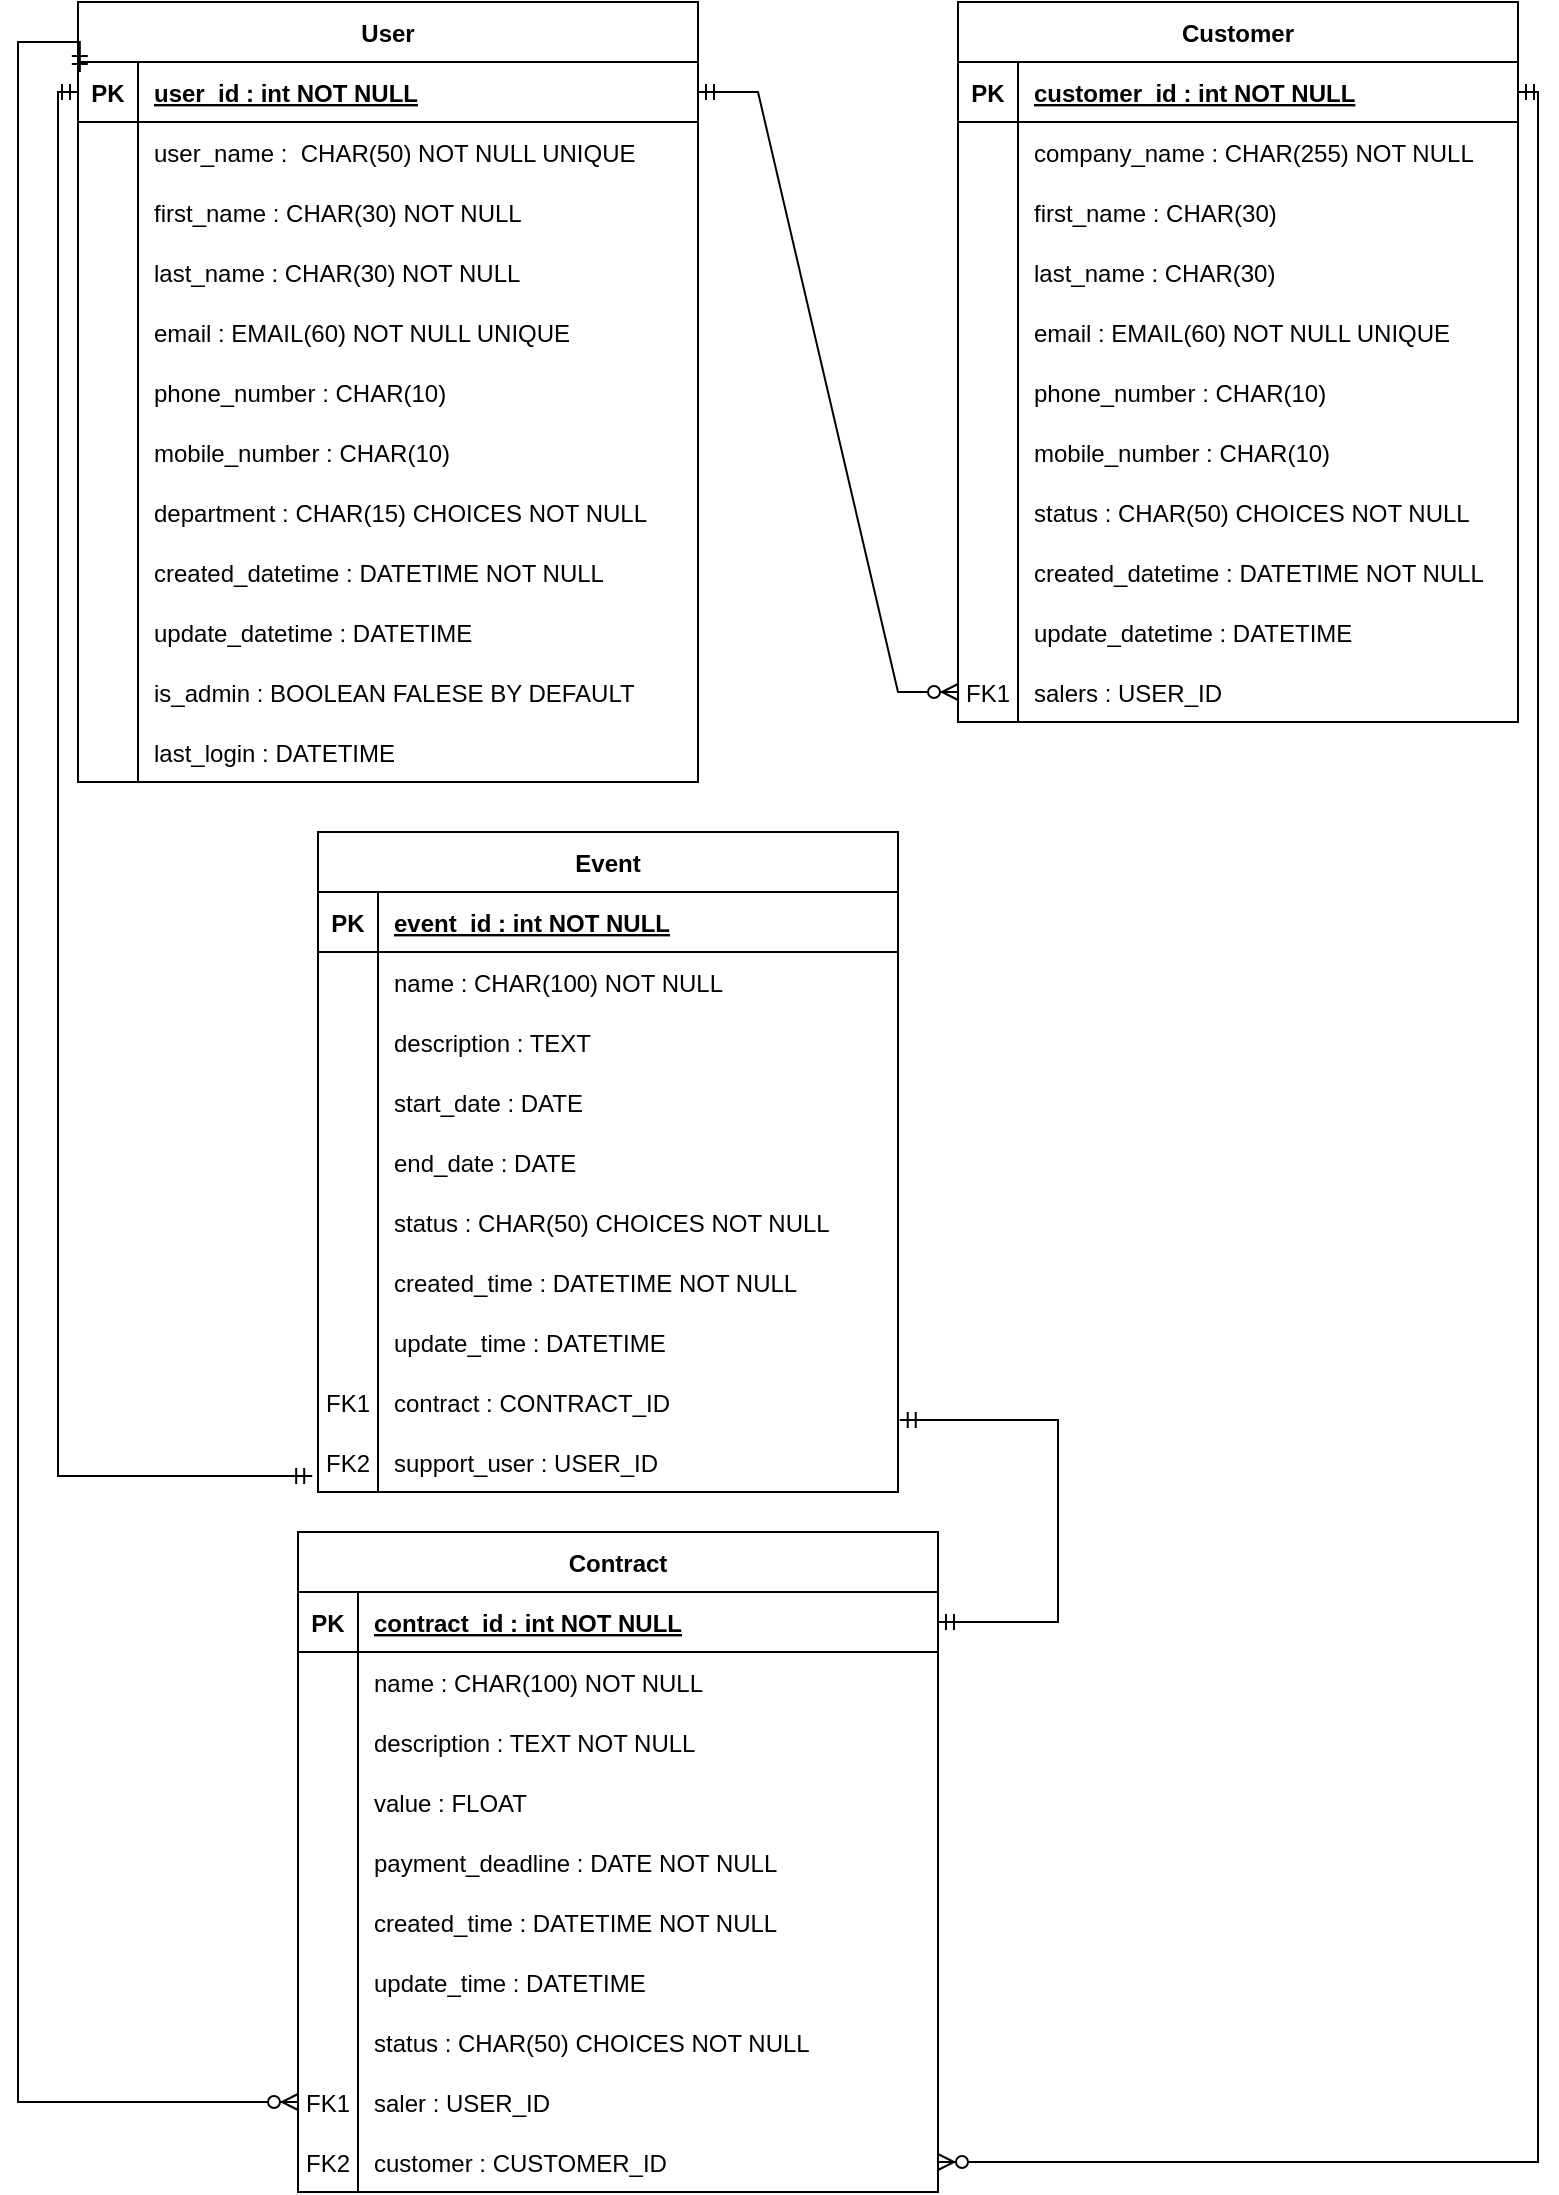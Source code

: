 <mxfile version="17.1.3" type="github">
  <diagram name="Page-1" id="efa7a0a1-bf9b-a30e-e6df-94a7791c09e9">
    <mxGraphModel dx="1426" dy="1961" grid="1" gridSize="10" guides="1" tooltips="1" connect="1" arrows="1" fold="1" page="1" pageScale="1" pageWidth="826" pageHeight="1169" background="none" math="0" shadow="0">
      <root>
        <mxCell id="0" />
        <mxCell id="1" parent="0" />
        <mxCell id="FvF-tz55mz9jNZXaBXgJ-104" value="User" style="shape=table;startSize=30;container=1;collapsible=1;childLayout=tableLayout;fixedRows=1;rowLines=0;fontStyle=1;align=center;resizeLast=1;" vertex="1" parent="1">
          <mxGeometry x="40" y="-1145" width="310" height="390" as="geometry" />
        </mxCell>
        <mxCell id="FvF-tz55mz9jNZXaBXgJ-105" value="" style="shape=tableRow;horizontal=0;startSize=0;swimlaneHead=0;swimlaneBody=0;fillColor=none;collapsible=0;dropTarget=0;points=[[0,0.5],[1,0.5]];portConstraint=eastwest;top=0;left=0;right=0;bottom=1;" vertex="1" parent="FvF-tz55mz9jNZXaBXgJ-104">
          <mxGeometry y="30" width="310" height="30" as="geometry" />
        </mxCell>
        <mxCell id="FvF-tz55mz9jNZXaBXgJ-106" value="PK" style="shape=partialRectangle;connectable=0;fillColor=none;top=0;left=0;bottom=0;right=0;fontStyle=1;overflow=hidden;" vertex="1" parent="FvF-tz55mz9jNZXaBXgJ-105">
          <mxGeometry width="30" height="30" as="geometry">
            <mxRectangle width="30" height="30" as="alternateBounds" />
          </mxGeometry>
        </mxCell>
        <mxCell id="FvF-tz55mz9jNZXaBXgJ-107" value="user_id : int NOT NULL" style="shape=partialRectangle;connectable=0;fillColor=none;top=0;left=0;bottom=0;right=0;align=left;spacingLeft=6;fontStyle=5;overflow=hidden;" vertex="1" parent="FvF-tz55mz9jNZXaBXgJ-105">
          <mxGeometry x="30" width="280" height="30" as="geometry">
            <mxRectangle width="280" height="30" as="alternateBounds" />
          </mxGeometry>
        </mxCell>
        <mxCell id="FvF-tz55mz9jNZXaBXgJ-130" value="" style="shape=tableRow;horizontal=0;startSize=0;swimlaneHead=0;swimlaneBody=0;fillColor=none;collapsible=0;dropTarget=0;points=[[0,0.5],[1,0.5]];portConstraint=eastwest;top=0;left=0;right=0;bottom=0;" vertex="1" parent="FvF-tz55mz9jNZXaBXgJ-104">
          <mxGeometry y="60" width="310" height="30" as="geometry" />
        </mxCell>
        <mxCell id="FvF-tz55mz9jNZXaBXgJ-131" value="" style="shape=partialRectangle;connectable=0;fillColor=none;top=0;left=0;bottom=0;right=0;editable=1;overflow=hidden;" vertex="1" parent="FvF-tz55mz9jNZXaBXgJ-130">
          <mxGeometry width="30" height="30" as="geometry">
            <mxRectangle width="30" height="30" as="alternateBounds" />
          </mxGeometry>
        </mxCell>
        <mxCell id="FvF-tz55mz9jNZXaBXgJ-132" value="user_name :  CHAR(50) NOT NULL UNIQUE" style="shape=partialRectangle;connectable=0;fillColor=none;top=0;left=0;bottom=0;right=0;align=left;spacingLeft=6;overflow=hidden;" vertex="1" parent="FvF-tz55mz9jNZXaBXgJ-130">
          <mxGeometry x="30" width="280" height="30" as="geometry">
            <mxRectangle width="280" height="30" as="alternateBounds" />
          </mxGeometry>
        </mxCell>
        <mxCell id="FvF-tz55mz9jNZXaBXgJ-108" value="" style="shape=tableRow;horizontal=0;startSize=0;swimlaneHead=0;swimlaneBody=0;fillColor=none;collapsible=0;dropTarget=0;points=[[0,0.5],[1,0.5]];portConstraint=eastwest;top=0;left=0;right=0;bottom=0;" vertex="1" parent="FvF-tz55mz9jNZXaBXgJ-104">
          <mxGeometry y="90" width="310" height="30" as="geometry" />
        </mxCell>
        <mxCell id="FvF-tz55mz9jNZXaBXgJ-109" value="" style="shape=partialRectangle;connectable=0;fillColor=none;top=0;left=0;bottom=0;right=0;editable=1;overflow=hidden;" vertex="1" parent="FvF-tz55mz9jNZXaBXgJ-108">
          <mxGeometry width="30" height="30" as="geometry">
            <mxRectangle width="30" height="30" as="alternateBounds" />
          </mxGeometry>
        </mxCell>
        <mxCell id="FvF-tz55mz9jNZXaBXgJ-110" value="first_name : CHAR(30) NOT NULL" style="shape=partialRectangle;connectable=0;fillColor=none;top=0;left=0;bottom=0;right=0;align=left;spacingLeft=6;overflow=hidden;" vertex="1" parent="FvF-tz55mz9jNZXaBXgJ-108">
          <mxGeometry x="30" width="280" height="30" as="geometry">
            <mxRectangle width="280" height="30" as="alternateBounds" />
          </mxGeometry>
        </mxCell>
        <mxCell id="FvF-tz55mz9jNZXaBXgJ-111" value="" style="shape=tableRow;horizontal=0;startSize=0;swimlaneHead=0;swimlaneBody=0;fillColor=none;collapsible=0;dropTarget=0;points=[[0,0.5],[1,0.5]];portConstraint=eastwest;top=0;left=0;right=0;bottom=0;" vertex="1" parent="FvF-tz55mz9jNZXaBXgJ-104">
          <mxGeometry y="120" width="310" height="30" as="geometry" />
        </mxCell>
        <mxCell id="FvF-tz55mz9jNZXaBXgJ-112" value="" style="shape=partialRectangle;connectable=0;fillColor=none;top=0;left=0;bottom=0;right=0;editable=1;overflow=hidden;" vertex="1" parent="FvF-tz55mz9jNZXaBXgJ-111">
          <mxGeometry width="30" height="30" as="geometry">
            <mxRectangle width="30" height="30" as="alternateBounds" />
          </mxGeometry>
        </mxCell>
        <mxCell id="FvF-tz55mz9jNZXaBXgJ-113" value="last_name : CHAR(30) NOT NULL" style="shape=partialRectangle;connectable=0;fillColor=none;top=0;left=0;bottom=0;right=0;align=left;spacingLeft=6;overflow=hidden;" vertex="1" parent="FvF-tz55mz9jNZXaBXgJ-111">
          <mxGeometry x="30" width="280" height="30" as="geometry">
            <mxRectangle width="280" height="30" as="alternateBounds" />
          </mxGeometry>
        </mxCell>
        <mxCell id="FvF-tz55mz9jNZXaBXgJ-114" value="" style="shape=tableRow;horizontal=0;startSize=0;swimlaneHead=0;swimlaneBody=0;fillColor=none;collapsible=0;dropTarget=0;points=[[0,0.5],[1,0.5]];portConstraint=eastwest;top=0;left=0;right=0;bottom=0;" vertex="1" parent="FvF-tz55mz9jNZXaBXgJ-104">
          <mxGeometry y="150" width="310" height="30" as="geometry" />
        </mxCell>
        <mxCell id="FvF-tz55mz9jNZXaBXgJ-115" value="" style="shape=partialRectangle;connectable=0;fillColor=none;top=0;left=0;bottom=0;right=0;editable=1;overflow=hidden;" vertex="1" parent="FvF-tz55mz9jNZXaBXgJ-114">
          <mxGeometry width="30" height="30" as="geometry">
            <mxRectangle width="30" height="30" as="alternateBounds" />
          </mxGeometry>
        </mxCell>
        <mxCell id="FvF-tz55mz9jNZXaBXgJ-116" value="email : EMAIL(60) NOT NULL UNIQUE" style="shape=partialRectangle;connectable=0;fillColor=none;top=0;left=0;bottom=0;right=0;align=left;spacingLeft=6;overflow=hidden;" vertex="1" parent="FvF-tz55mz9jNZXaBXgJ-114">
          <mxGeometry x="30" width="280" height="30" as="geometry">
            <mxRectangle width="280" height="30" as="alternateBounds" />
          </mxGeometry>
        </mxCell>
        <mxCell id="FvF-tz55mz9jNZXaBXgJ-121" value="" style="shape=tableRow;horizontal=0;startSize=0;swimlaneHead=0;swimlaneBody=0;fillColor=none;collapsible=0;dropTarget=0;points=[[0,0.5],[1,0.5]];portConstraint=eastwest;top=0;left=0;right=0;bottom=0;" vertex="1" parent="FvF-tz55mz9jNZXaBXgJ-104">
          <mxGeometry y="180" width="310" height="30" as="geometry" />
        </mxCell>
        <mxCell id="FvF-tz55mz9jNZXaBXgJ-122" value="" style="shape=partialRectangle;connectable=0;fillColor=none;top=0;left=0;bottom=0;right=0;editable=1;overflow=hidden;" vertex="1" parent="FvF-tz55mz9jNZXaBXgJ-121">
          <mxGeometry width="30" height="30" as="geometry">
            <mxRectangle width="30" height="30" as="alternateBounds" />
          </mxGeometry>
        </mxCell>
        <mxCell id="FvF-tz55mz9jNZXaBXgJ-123" value="phone_number : CHAR(10)" style="shape=partialRectangle;connectable=0;fillColor=none;top=0;left=0;bottom=0;right=0;align=left;spacingLeft=6;overflow=hidden;" vertex="1" parent="FvF-tz55mz9jNZXaBXgJ-121">
          <mxGeometry x="30" width="280" height="30" as="geometry">
            <mxRectangle width="280" height="30" as="alternateBounds" />
          </mxGeometry>
        </mxCell>
        <mxCell id="FvF-tz55mz9jNZXaBXgJ-124" value="" style="shape=tableRow;horizontal=0;startSize=0;swimlaneHead=0;swimlaneBody=0;fillColor=none;collapsible=0;dropTarget=0;points=[[0,0.5],[1,0.5]];portConstraint=eastwest;top=0;left=0;right=0;bottom=0;" vertex="1" parent="FvF-tz55mz9jNZXaBXgJ-104">
          <mxGeometry y="210" width="310" height="30" as="geometry" />
        </mxCell>
        <mxCell id="FvF-tz55mz9jNZXaBXgJ-125" value="" style="shape=partialRectangle;connectable=0;fillColor=none;top=0;left=0;bottom=0;right=0;editable=1;overflow=hidden;" vertex="1" parent="FvF-tz55mz9jNZXaBXgJ-124">
          <mxGeometry width="30" height="30" as="geometry">
            <mxRectangle width="30" height="30" as="alternateBounds" />
          </mxGeometry>
        </mxCell>
        <mxCell id="FvF-tz55mz9jNZXaBXgJ-126" value="mobile_number : CHAR(10)" style="shape=partialRectangle;connectable=0;fillColor=none;top=0;left=0;bottom=0;right=0;align=left;spacingLeft=6;overflow=hidden;" vertex="1" parent="FvF-tz55mz9jNZXaBXgJ-124">
          <mxGeometry x="30" width="280" height="30" as="geometry">
            <mxRectangle width="280" height="30" as="alternateBounds" />
          </mxGeometry>
        </mxCell>
        <mxCell id="FvF-tz55mz9jNZXaBXgJ-127" value="" style="shape=tableRow;horizontal=0;startSize=0;swimlaneHead=0;swimlaneBody=0;fillColor=none;collapsible=0;dropTarget=0;points=[[0,0.5],[1,0.5]];portConstraint=eastwest;top=0;left=0;right=0;bottom=0;" vertex="1" parent="FvF-tz55mz9jNZXaBXgJ-104">
          <mxGeometry y="240" width="310" height="30" as="geometry" />
        </mxCell>
        <mxCell id="FvF-tz55mz9jNZXaBXgJ-128" value="" style="shape=partialRectangle;connectable=0;fillColor=none;top=0;left=0;bottom=0;right=0;editable=1;overflow=hidden;" vertex="1" parent="FvF-tz55mz9jNZXaBXgJ-127">
          <mxGeometry width="30" height="30" as="geometry">
            <mxRectangle width="30" height="30" as="alternateBounds" />
          </mxGeometry>
        </mxCell>
        <mxCell id="FvF-tz55mz9jNZXaBXgJ-129" value="department : CHAR(15) CHOICES NOT NULL" style="shape=partialRectangle;connectable=0;fillColor=none;top=0;left=0;bottom=0;right=0;align=left;spacingLeft=6;overflow=hidden;" vertex="1" parent="FvF-tz55mz9jNZXaBXgJ-127">
          <mxGeometry x="30" width="280" height="30" as="geometry">
            <mxRectangle width="280" height="30" as="alternateBounds" />
          </mxGeometry>
        </mxCell>
        <mxCell id="FvF-tz55mz9jNZXaBXgJ-133" value="" style="shape=tableRow;horizontal=0;startSize=0;swimlaneHead=0;swimlaneBody=0;fillColor=none;collapsible=0;dropTarget=0;points=[[0,0.5],[1,0.5]];portConstraint=eastwest;top=0;left=0;right=0;bottom=0;" vertex="1" parent="FvF-tz55mz9jNZXaBXgJ-104">
          <mxGeometry y="270" width="310" height="30" as="geometry" />
        </mxCell>
        <mxCell id="FvF-tz55mz9jNZXaBXgJ-134" value="" style="shape=partialRectangle;connectable=0;fillColor=none;top=0;left=0;bottom=0;right=0;editable=1;overflow=hidden;" vertex="1" parent="FvF-tz55mz9jNZXaBXgJ-133">
          <mxGeometry width="30" height="30" as="geometry">
            <mxRectangle width="30" height="30" as="alternateBounds" />
          </mxGeometry>
        </mxCell>
        <mxCell id="FvF-tz55mz9jNZXaBXgJ-135" value="created_datetime : DATETIME NOT NULL" style="shape=partialRectangle;connectable=0;fillColor=none;top=0;left=0;bottom=0;right=0;align=left;spacingLeft=6;overflow=hidden;" vertex="1" parent="FvF-tz55mz9jNZXaBXgJ-133">
          <mxGeometry x="30" width="280" height="30" as="geometry">
            <mxRectangle width="280" height="30" as="alternateBounds" />
          </mxGeometry>
        </mxCell>
        <mxCell id="FvF-tz55mz9jNZXaBXgJ-136" value="" style="shape=tableRow;horizontal=0;startSize=0;swimlaneHead=0;swimlaneBody=0;fillColor=none;collapsible=0;dropTarget=0;points=[[0,0.5],[1,0.5]];portConstraint=eastwest;top=0;left=0;right=0;bottom=0;" vertex="1" parent="FvF-tz55mz9jNZXaBXgJ-104">
          <mxGeometry y="300" width="310" height="30" as="geometry" />
        </mxCell>
        <mxCell id="FvF-tz55mz9jNZXaBXgJ-137" value="" style="shape=partialRectangle;connectable=0;fillColor=none;top=0;left=0;bottom=0;right=0;editable=1;overflow=hidden;" vertex="1" parent="FvF-tz55mz9jNZXaBXgJ-136">
          <mxGeometry width="30" height="30" as="geometry">
            <mxRectangle width="30" height="30" as="alternateBounds" />
          </mxGeometry>
        </mxCell>
        <mxCell id="FvF-tz55mz9jNZXaBXgJ-138" value="update_datetime : DATETIME" style="shape=partialRectangle;connectable=0;fillColor=none;top=0;left=0;bottom=0;right=0;align=left;spacingLeft=6;overflow=hidden;" vertex="1" parent="FvF-tz55mz9jNZXaBXgJ-136">
          <mxGeometry x="30" width="280" height="30" as="geometry">
            <mxRectangle width="280" height="30" as="alternateBounds" />
          </mxGeometry>
        </mxCell>
        <mxCell id="FvF-tz55mz9jNZXaBXgJ-246" value="" style="shape=tableRow;horizontal=0;startSize=0;swimlaneHead=0;swimlaneBody=0;fillColor=none;collapsible=0;dropTarget=0;points=[[0,0.5],[1,0.5]];portConstraint=eastwest;top=0;left=0;right=0;bottom=0;" vertex="1" parent="FvF-tz55mz9jNZXaBXgJ-104">
          <mxGeometry y="330" width="310" height="30" as="geometry" />
        </mxCell>
        <mxCell id="FvF-tz55mz9jNZXaBXgJ-247" value="" style="shape=partialRectangle;connectable=0;fillColor=none;top=0;left=0;bottom=0;right=0;editable=1;overflow=hidden;" vertex="1" parent="FvF-tz55mz9jNZXaBXgJ-246">
          <mxGeometry width="30" height="30" as="geometry">
            <mxRectangle width="30" height="30" as="alternateBounds" />
          </mxGeometry>
        </mxCell>
        <mxCell id="FvF-tz55mz9jNZXaBXgJ-248" value="is_admin : BOOLEAN FALESE BY DEFAULT" style="shape=partialRectangle;connectable=0;fillColor=none;top=0;left=0;bottom=0;right=0;align=left;spacingLeft=6;overflow=hidden;" vertex="1" parent="FvF-tz55mz9jNZXaBXgJ-246">
          <mxGeometry x="30" width="280" height="30" as="geometry">
            <mxRectangle width="280" height="30" as="alternateBounds" />
          </mxGeometry>
        </mxCell>
        <mxCell id="FvF-tz55mz9jNZXaBXgJ-139" value="" style="shape=tableRow;horizontal=0;startSize=0;swimlaneHead=0;swimlaneBody=0;fillColor=none;collapsible=0;dropTarget=0;points=[[0,0.5],[1,0.5]];portConstraint=eastwest;top=0;left=0;right=0;bottom=0;" vertex="1" parent="FvF-tz55mz9jNZXaBXgJ-104">
          <mxGeometry y="360" width="310" height="30" as="geometry" />
        </mxCell>
        <mxCell id="FvF-tz55mz9jNZXaBXgJ-140" value="" style="shape=partialRectangle;connectable=0;fillColor=none;top=0;left=0;bottom=0;right=0;editable=1;overflow=hidden;" vertex="1" parent="FvF-tz55mz9jNZXaBXgJ-139">
          <mxGeometry width="30" height="30" as="geometry">
            <mxRectangle width="30" height="30" as="alternateBounds" />
          </mxGeometry>
        </mxCell>
        <mxCell id="FvF-tz55mz9jNZXaBXgJ-141" value="last_login : DATETIME" style="shape=partialRectangle;connectable=0;fillColor=none;top=0;left=0;bottom=0;right=0;align=left;spacingLeft=6;overflow=hidden;" vertex="1" parent="FvF-tz55mz9jNZXaBXgJ-139">
          <mxGeometry x="30" width="280" height="30" as="geometry">
            <mxRectangle width="280" height="30" as="alternateBounds" />
          </mxGeometry>
        </mxCell>
        <mxCell id="FvF-tz55mz9jNZXaBXgJ-142" value="Customer" style="shape=table;startSize=30;container=1;collapsible=1;childLayout=tableLayout;fixedRows=1;rowLines=0;fontStyle=1;align=center;resizeLast=1;" vertex="1" parent="1">
          <mxGeometry x="480" y="-1145" width="280" height="360" as="geometry" />
        </mxCell>
        <mxCell id="FvF-tz55mz9jNZXaBXgJ-143" value="" style="shape=tableRow;horizontal=0;startSize=0;swimlaneHead=0;swimlaneBody=0;fillColor=none;collapsible=0;dropTarget=0;points=[[0,0.5],[1,0.5]];portConstraint=eastwest;top=0;left=0;right=0;bottom=1;" vertex="1" parent="FvF-tz55mz9jNZXaBXgJ-142">
          <mxGeometry y="30" width="280" height="30" as="geometry" />
        </mxCell>
        <mxCell id="FvF-tz55mz9jNZXaBXgJ-144" value="PK" style="shape=partialRectangle;connectable=0;fillColor=none;top=0;left=0;bottom=0;right=0;fontStyle=1;overflow=hidden;" vertex="1" parent="FvF-tz55mz9jNZXaBXgJ-143">
          <mxGeometry width="30" height="30" as="geometry">
            <mxRectangle width="30" height="30" as="alternateBounds" />
          </mxGeometry>
        </mxCell>
        <mxCell id="FvF-tz55mz9jNZXaBXgJ-145" value="customer_id : int NOT NULL" style="shape=partialRectangle;connectable=0;fillColor=none;top=0;left=0;bottom=0;right=0;align=left;spacingLeft=6;fontStyle=5;overflow=hidden;" vertex="1" parent="FvF-tz55mz9jNZXaBXgJ-143">
          <mxGeometry x="30" width="250" height="30" as="geometry">
            <mxRectangle width="250" height="30" as="alternateBounds" />
          </mxGeometry>
        </mxCell>
        <mxCell id="FvF-tz55mz9jNZXaBXgJ-146" value="" style="shape=tableRow;horizontal=0;startSize=0;swimlaneHead=0;swimlaneBody=0;fillColor=none;collapsible=0;dropTarget=0;points=[[0,0.5],[1,0.5]];portConstraint=eastwest;top=0;left=0;right=0;bottom=0;" vertex="1" parent="FvF-tz55mz9jNZXaBXgJ-142">
          <mxGeometry y="60" width="280" height="30" as="geometry" />
        </mxCell>
        <mxCell id="FvF-tz55mz9jNZXaBXgJ-147" value="" style="shape=partialRectangle;connectable=0;fillColor=none;top=0;left=0;bottom=0;right=0;editable=1;overflow=hidden;" vertex="1" parent="FvF-tz55mz9jNZXaBXgJ-146">
          <mxGeometry width="30" height="30" as="geometry">
            <mxRectangle width="30" height="30" as="alternateBounds" />
          </mxGeometry>
        </mxCell>
        <mxCell id="FvF-tz55mz9jNZXaBXgJ-148" value="company_name : CHAR(255) NOT NULL" style="shape=partialRectangle;connectable=0;fillColor=none;top=0;left=0;bottom=0;right=0;align=left;spacingLeft=6;overflow=hidden;" vertex="1" parent="FvF-tz55mz9jNZXaBXgJ-146">
          <mxGeometry x="30" width="250" height="30" as="geometry">
            <mxRectangle width="250" height="30" as="alternateBounds" />
          </mxGeometry>
        </mxCell>
        <mxCell id="FvF-tz55mz9jNZXaBXgJ-149" value="" style="shape=tableRow;horizontal=0;startSize=0;swimlaneHead=0;swimlaneBody=0;fillColor=none;collapsible=0;dropTarget=0;points=[[0,0.5],[1,0.5]];portConstraint=eastwest;top=0;left=0;right=0;bottom=0;" vertex="1" parent="FvF-tz55mz9jNZXaBXgJ-142">
          <mxGeometry y="90" width="280" height="30" as="geometry" />
        </mxCell>
        <mxCell id="FvF-tz55mz9jNZXaBXgJ-150" value="" style="shape=partialRectangle;connectable=0;fillColor=none;top=0;left=0;bottom=0;right=0;editable=1;overflow=hidden;" vertex="1" parent="FvF-tz55mz9jNZXaBXgJ-149">
          <mxGeometry width="30" height="30" as="geometry">
            <mxRectangle width="30" height="30" as="alternateBounds" />
          </mxGeometry>
        </mxCell>
        <mxCell id="FvF-tz55mz9jNZXaBXgJ-151" value="first_name : CHAR(30)" style="shape=partialRectangle;connectable=0;fillColor=none;top=0;left=0;bottom=0;right=0;align=left;spacingLeft=6;overflow=hidden;" vertex="1" parent="FvF-tz55mz9jNZXaBXgJ-149">
          <mxGeometry x="30" width="250" height="30" as="geometry">
            <mxRectangle width="250" height="30" as="alternateBounds" />
          </mxGeometry>
        </mxCell>
        <mxCell id="FvF-tz55mz9jNZXaBXgJ-152" value="" style="shape=tableRow;horizontal=0;startSize=0;swimlaneHead=0;swimlaneBody=0;fillColor=none;collapsible=0;dropTarget=0;points=[[0,0.5],[1,0.5]];portConstraint=eastwest;top=0;left=0;right=0;bottom=0;" vertex="1" parent="FvF-tz55mz9jNZXaBXgJ-142">
          <mxGeometry y="120" width="280" height="30" as="geometry" />
        </mxCell>
        <mxCell id="FvF-tz55mz9jNZXaBXgJ-153" value="" style="shape=partialRectangle;connectable=0;fillColor=none;top=0;left=0;bottom=0;right=0;editable=1;overflow=hidden;" vertex="1" parent="FvF-tz55mz9jNZXaBXgJ-152">
          <mxGeometry width="30" height="30" as="geometry">
            <mxRectangle width="30" height="30" as="alternateBounds" />
          </mxGeometry>
        </mxCell>
        <mxCell id="FvF-tz55mz9jNZXaBXgJ-154" value="last_name : CHAR(30)" style="shape=partialRectangle;connectable=0;fillColor=none;top=0;left=0;bottom=0;right=0;align=left;spacingLeft=6;overflow=hidden;" vertex="1" parent="FvF-tz55mz9jNZXaBXgJ-152">
          <mxGeometry x="30" width="250" height="30" as="geometry">
            <mxRectangle width="250" height="30" as="alternateBounds" />
          </mxGeometry>
        </mxCell>
        <mxCell id="FvF-tz55mz9jNZXaBXgJ-249" value="" style="shape=tableRow;horizontal=0;startSize=0;swimlaneHead=0;swimlaneBody=0;fillColor=none;collapsible=0;dropTarget=0;points=[[0,0.5],[1,0.5]];portConstraint=eastwest;top=0;left=0;right=0;bottom=0;" vertex="1" parent="FvF-tz55mz9jNZXaBXgJ-142">
          <mxGeometry y="150" width="280" height="30" as="geometry" />
        </mxCell>
        <mxCell id="FvF-tz55mz9jNZXaBXgJ-250" value="" style="shape=partialRectangle;connectable=0;fillColor=none;top=0;left=0;bottom=0;right=0;editable=1;overflow=hidden;" vertex="1" parent="FvF-tz55mz9jNZXaBXgJ-249">
          <mxGeometry width="30" height="30" as="geometry">
            <mxRectangle width="30" height="30" as="alternateBounds" />
          </mxGeometry>
        </mxCell>
        <mxCell id="FvF-tz55mz9jNZXaBXgJ-251" value="email : EMAIL(60) NOT NULL UNIQUE" style="shape=partialRectangle;connectable=0;fillColor=none;top=0;left=0;bottom=0;right=0;align=left;spacingLeft=6;overflow=hidden;" vertex="1" parent="FvF-tz55mz9jNZXaBXgJ-249">
          <mxGeometry x="30" width="250" height="30" as="geometry">
            <mxRectangle width="250" height="30" as="alternateBounds" />
          </mxGeometry>
        </mxCell>
        <mxCell id="FvF-tz55mz9jNZXaBXgJ-155" value="" style="shape=tableRow;horizontal=0;startSize=0;swimlaneHead=0;swimlaneBody=0;fillColor=none;collapsible=0;dropTarget=0;points=[[0,0.5],[1,0.5]];portConstraint=eastwest;top=0;left=0;right=0;bottom=0;" vertex="1" parent="FvF-tz55mz9jNZXaBXgJ-142">
          <mxGeometry y="180" width="280" height="30" as="geometry" />
        </mxCell>
        <mxCell id="FvF-tz55mz9jNZXaBXgJ-156" value="" style="shape=partialRectangle;connectable=0;fillColor=none;top=0;left=0;bottom=0;right=0;editable=1;overflow=hidden;" vertex="1" parent="FvF-tz55mz9jNZXaBXgJ-155">
          <mxGeometry width="30" height="30" as="geometry">
            <mxRectangle width="30" height="30" as="alternateBounds" />
          </mxGeometry>
        </mxCell>
        <mxCell id="FvF-tz55mz9jNZXaBXgJ-157" value="phone_number : CHAR(10)" style="shape=partialRectangle;connectable=0;fillColor=none;top=0;left=0;bottom=0;right=0;align=left;spacingLeft=6;overflow=hidden;" vertex="1" parent="FvF-tz55mz9jNZXaBXgJ-155">
          <mxGeometry x="30" width="250" height="30" as="geometry">
            <mxRectangle width="250" height="30" as="alternateBounds" />
          </mxGeometry>
        </mxCell>
        <mxCell id="FvF-tz55mz9jNZXaBXgJ-158" value="" style="shape=tableRow;horizontal=0;startSize=0;swimlaneHead=0;swimlaneBody=0;fillColor=none;collapsible=0;dropTarget=0;points=[[0,0.5],[1,0.5]];portConstraint=eastwest;top=0;left=0;right=0;bottom=0;" vertex="1" parent="FvF-tz55mz9jNZXaBXgJ-142">
          <mxGeometry y="210" width="280" height="30" as="geometry" />
        </mxCell>
        <mxCell id="FvF-tz55mz9jNZXaBXgJ-159" value="" style="shape=partialRectangle;connectable=0;fillColor=none;top=0;left=0;bottom=0;right=0;editable=1;overflow=hidden;" vertex="1" parent="FvF-tz55mz9jNZXaBXgJ-158">
          <mxGeometry width="30" height="30" as="geometry">
            <mxRectangle width="30" height="30" as="alternateBounds" />
          </mxGeometry>
        </mxCell>
        <mxCell id="FvF-tz55mz9jNZXaBXgJ-160" value="mobile_number : CHAR(10)" style="shape=partialRectangle;connectable=0;fillColor=none;top=0;left=0;bottom=0;right=0;align=left;spacingLeft=6;overflow=hidden;" vertex="1" parent="FvF-tz55mz9jNZXaBXgJ-158">
          <mxGeometry x="30" width="250" height="30" as="geometry">
            <mxRectangle width="250" height="30" as="alternateBounds" />
          </mxGeometry>
        </mxCell>
        <mxCell id="FvF-tz55mz9jNZXaBXgJ-161" value="" style="shape=tableRow;horizontal=0;startSize=0;swimlaneHead=0;swimlaneBody=0;fillColor=none;collapsible=0;dropTarget=0;points=[[0,0.5],[1,0.5]];portConstraint=eastwest;top=0;left=0;right=0;bottom=0;" vertex="1" parent="FvF-tz55mz9jNZXaBXgJ-142">
          <mxGeometry y="240" width="280" height="30" as="geometry" />
        </mxCell>
        <mxCell id="FvF-tz55mz9jNZXaBXgJ-162" value="" style="shape=partialRectangle;connectable=0;fillColor=none;top=0;left=0;bottom=0;right=0;editable=1;overflow=hidden;" vertex="1" parent="FvF-tz55mz9jNZXaBXgJ-161">
          <mxGeometry width="30" height="30" as="geometry">
            <mxRectangle width="30" height="30" as="alternateBounds" />
          </mxGeometry>
        </mxCell>
        <mxCell id="FvF-tz55mz9jNZXaBXgJ-163" value="status : CHAR(50) CHOICES NOT NULL" style="shape=partialRectangle;connectable=0;fillColor=none;top=0;left=0;bottom=0;right=0;align=left;spacingLeft=6;overflow=hidden;" vertex="1" parent="FvF-tz55mz9jNZXaBXgJ-161">
          <mxGeometry x="30" width="250" height="30" as="geometry">
            <mxRectangle width="250" height="30" as="alternateBounds" />
          </mxGeometry>
        </mxCell>
        <mxCell id="FvF-tz55mz9jNZXaBXgJ-164" value="" style="shape=tableRow;horizontal=0;startSize=0;swimlaneHead=0;swimlaneBody=0;fillColor=none;collapsible=0;dropTarget=0;points=[[0,0.5],[1,0.5]];portConstraint=eastwest;top=0;left=0;right=0;bottom=0;" vertex="1" parent="FvF-tz55mz9jNZXaBXgJ-142">
          <mxGeometry y="270" width="280" height="30" as="geometry" />
        </mxCell>
        <mxCell id="FvF-tz55mz9jNZXaBXgJ-165" value="" style="shape=partialRectangle;connectable=0;fillColor=none;top=0;left=0;bottom=0;right=0;editable=1;overflow=hidden;" vertex="1" parent="FvF-tz55mz9jNZXaBXgJ-164">
          <mxGeometry width="30" height="30" as="geometry">
            <mxRectangle width="30" height="30" as="alternateBounds" />
          </mxGeometry>
        </mxCell>
        <mxCell id="FvF-tz55mz9jNZXaBXgJ-166" value="created_datetime : DATETIME NOT NULL" style="shape=partialRectangle;connectable=0;fillColor=none;top=0;left=0;bottom=0;right=0;align=left;spacingLeft=6;overflow=hidden;" vertex="1" parent="FvF-tz55mz9jNZXaBXgJ-164">
          <mxGeometry x="30" width="250" height="30" as="geometry">
            <mxRectangle width="250" height="30" as="alternateBounds" />
          </mxGeometry>
        </mxCell>
        <mxCell id="FvF-tz55mz9jNZXaBXgJ-167" value="" style="shape=tableRow;horizontal=0;startSize=0;swimlaneHead=0;swimlaneBody=0;fillColor=none;collapsible=0;dropTarget=0;points=[[0,0.5],[1,0.5]];portConstraint=eastwest;top=0;left=0;right=0;bottom=0;" vertex="1" parent="FvF-tz55mz9jNZXaBXgJ-142">
          <mxGeometry y="300" width="280" height="30" as="geometry" />
        </mxCell>
        <mxCell id="FvF-tz55mz9jNZXaBXgJ-168" value="" style="shape=partialRectangle;connectable=0;fillColor=none;top=0;left=0;bottom=0;right=0;editable=1;overflow=hidden;" vertex="1" parent="FvF-tz55mz9jNZXaBXgJ-167">
          <mxGeometry width="30" height="30" as="geometry">
            <mxRectangle width="30" height="30" as="alternateBounds" />
          </mxGeometry>
        </mxCell>
        <mxCell id="FvF-tz55mz9jNZXaBXgJ-169" value="update_datetime : DATETIME" style="shape=partialRectangle;connectable=0;fillColor=none;top=0;left=0;bottom=0;right=0;align=left;spacingLeft=6;overflow=hidden;" vertex="1" parent="FvF-tz55mz9jNZXaBXgJ-167">
          <mxGeometry x="30" width="250" height="30" as="geometry">
            <mxRectangle width="250" height="30" as="alternateBounds" />
          </mxGeometry>
        </mxCell>
        <mxCell id="FvF-tz55mz9jNZXaBXgJ-170" value="" style="shape=tableRow;horizontal=0;startSize=0;swimlaneHead=0;swimlaneBody=0;fillColor=none;collapsible=0;dropTarget=0;points=[[0,0.5],[1,0.5]];portConstraint=eastwest;top=0;left=0;right=0;bottom=0;" vertex="1" parent="FvF-tz55mz9jNZXaBXgJ-142">
          <mxGeometry y="330" width="280" height="30" as="geometry" />
        </mxCell>
        <mxCell id="FvF-tz55mz9jNZXaBXgJ-171" value="FK1" style="shape=partialRectangle;connectable=0;fillColor=none;top=0;left=0;bottom=0;right=0;editable=1;overflow=hidden;" vertex="1" parent="FvF-tz55mz9jNZXaBXgJ-170">
          <mxGeometry width="30" height="30" as="geometry">
            <mxRectangle width="30" height="30" as="alternateBounds" />
          </mxGeometry>
        </mxCell>
        <mxCell id="FvF-tz55mz9jNZXaBXgJ-172" value="salers : USER_ID" style="shape=partialRectangle;connectable=0;fillColor=none;top=0;left=0;bottom=0;right=0;align=left;spacingLeft=6;overflow=hidden;" vertex="1" parent="FvF-tz55mz9jNZXaBXgJ-170">
          <mxGeometry x="30" width="250" height="30" as="geometry">
            <mxRectangle width="250" height="30" as="alternateBounds" />
          </mxGeometry>
        </mxCell>
        <mxCell id="FvF-tz55mz9jNZXaBXgJ-174" value="" style="edgeStyle=entityRelationEdgeStyle;fontSize=12;html=1;endArrow=ERzeroToMany;startArrow=ERmandOne;rounded=0;exitX=1;exitY=0.5;exitDx=0;exitDy=0;entryX=0;entryY=0.5;entryDx=0;entryDy=0;" edge="1" parent="1" source="FvF-tz55mz9jNZXaBXgJ-105" target="FvF-tz55mz9jNZXaBXgJ-170">
          <mxGeometry width="100" height="100" relative="1" as="geometry">
            <mxPoint x="300" y="-150" as="sourcePoint" />
            <mxPoint x="400" y="-250" as="targetPoint" />
          </mxGeometry>
        </mxCell>
        <mxCell id="FvF-tz55mz9jNZXaBXgJ-176" value="Event" style="shape=table;startSize=30;container=1;collapsible=1;childLayout=tableLayout;fixedRows=1;rowLines=0;fontStyle=1;align=center;resizeLast=1;fontFamily=Helvetica;fontSize=12;fontColor=default;" vertex="1" parent="1">
          <mxGeometry x="160" y="-730" width="290" height="330" as="geometry" />
        </mxCell>
        <mxCell id="FvF-tz55mz9jNZXaBXgJ-177" value="" style="shape=tableRow;horizontal=0;startSize=0;swimlaneHead=0;swimlaneBody=0;fillColor=none;collapsible=0;dropTarget=0;points=[[0,0.5],[1,0.5]];portConstraint=eastwest;top=0;left=0;right=0;bottom=1;fontFamily=Helvetica;fontSize=12;fontColor=default;" vertex="1" parent="FvF-tz55mz9jNZXaBXgJ-176">
          <mxGeometry y="30" width="290" height="30" as="geometry" />
        </mxCell>
        <mxCell id="FvF-tz55mz9jNZXaBXgJ-178" value="PK" style="shape=partialRectangle;connectable=0;fillColor=none;top=0;left=0;bottom=0;right=0;fontStyle=1;overflow=hidden;fontFamily=Helvetica;fontSize=12;fontColor=default;" vertex="1" parent="FvF-tz55mz9jNZXaBXgJ-177">
          <mxGeometry width="30" height="30" as="geometry">
            <mxRectangle width="30" height="30" as="alternateBounds" />
          </mxGeometry>
        </mxCell>
        <mxCell id="FvF-tz55mz9jNZXaBXgJ-179" value="event_id : int NOT NULL" style="shape=partialRectangle;connectable=0;fillColor=none;top=0;left=0;bottom=0;right=0;align=left;spacingLeft=6;fontStyle=5;overflow=hidden;fontFamily=Helvetica;fontSize=12;fontColor=default;" vertex="1" parent="FvF-tz55mz9jNZXaBXgJ-177">
          <mxGeometry x="30" width="260" height="30" as="geometry">
            <mxRectangle width="260" height="30" as="alternateBounds" />
          </mxGeometry>
        </mxCell>
        <mxCell id="FvF-tz55mz9jNZXaBXgJ-180" value="" style="shape=tableRow;horizontal=0;startSize=0;swimlaneHead=0;swimlaneBody=0;fillColor=none;collapsible=0;dropTarget=0;points=[[0,0.5],[1,0.5]];portConstraint=eastwest;top=0;left=0;right=0;bottom=0;fontFamily=Helvetica;fontSize=12;fontColor=default;" vertex="1" parent="FvF-tz55mz9jNZXaBXgJ-176">
          <mxGeometry y="60" width="290" height="30" as="geometry" />
        </mxCell>
        <mxCell id="FvF-tz55mz9jNZXaBXgJ-181" value="" style="shape=partialRectangle;connectable=0;fillColor=none;top=0;left=0;bottom=0;right=0;editable=1;overflow=hidden;fontFamily=Helvetica;fontSize=12;fontColor=default;" vertex="1" parent="FvF-tz55mz9jNZXaBXgJ-180">
          <mxGeometry width="30" height="30" as="geometry">
            <mxRectangle width="30" height="30" as="alternateBounds" />
          </mxGeometry>
        </mxCell>
        <mxCell id="FvF-tz55mz9jNZXaBXgJ-182" value="name : CHAR(100) NOT NULL" style="shape=partialRectangle;connectable=0;fillColor=none;top=0;left=0;bottom=0;right=0;align=left;spacingLeft=6;overflow=hidden;fontFamily=Helvetica;fontSize=12;fontColor=default;" vertex="1" parent="FvF-tz55mz9jNZXaBXgJ-180">
          <mxGeometry x="30" width="260" height="30" as="geometry">
            <mxRectangle width="260" height="30" as="alternateBounds" />
          </mxGeometry>
        </mxCell>
        <mxCell id="FvF-tz55mz9jNZXaBXgJ-183" value="" style="shape=tableRow;horizontal=0;startSize=0;swimlaneHead=0;swimlaneBody=0;fillColor=none;collapsible=0;dropTarget=0;points=[[0,0.5],[1,0.5]];portConstraint=eastwest;top=0;left=0;right=0;bottom=0;fontFamily=Helvetica;fontSize=12;fontColor=default;" vertex="1" parent="FvF-tz55mz9jNZXaBXgJ-176">
          <mxGeometry y="90" width="290" height="30" as="geometry" />
        </mxCell>
        <mxCell id="FvF-tz55mz9jNZXaBXgJ-184" value="" style="shape=partialRectangle;connectable=0;fillColor=none;top=0;left=0;bottom=0;right=0;editable=1;overflow=hidden;fontFamily=Helvetica;fontSize=12;fontColor=default;" vertex="1" parent="FvF-tz55mz9jNZXaBXgJ-183">
          <mxGeometry width="30" height="30" as="geometry">
            <mxRectangle width="30" height="30" as="alternateBounds" />
          </mxGeometry>
        </mxCell>
        <mxCell id="FvF-tz55mz9jNZXaBXgJ-185" value="description : TEXT" style="shape=partialRectangle;connectable=0;fillColor=none;top=0;left=0;bottom=0;right=0;align=left;spacingLeft=6;overflow=hidden;fontFamily=Helvetica;fontSize=12;fontColor=default;" vertex="1" parent="FvF-tz55mz9jNZXaBXgJ-183">
          <mxGeometry x="30" width="260" height="30" as="geometry">
            <mxRectangle width="260" height="30" as="alternateBounds" />
          </mxGeometry>
        </mxCell>
        <mxCell id="FvF-tz55mz9jNZXaBXgJ-186" value="" style="shape=tableRow;horizontal=0;startSize=0;swimlaneHead=0;swimlaneBody=0;fillColor=none;collapsible=0;dropTarget=0;points=[[0,0.5],[1,0.5]];portConstraint=eastwest;top=0;left=0;right=0;bottom=0;fontFamily=Helvetica;fontSize=12;fontColor=default;" vertex="1" parent="FvF-tz55mz9jNZXaBXgJ-176">
          <mxGeometry y="120" width="290" height="30" as="geometry" />
        </mxCell>
        <mxCell id="FvF-tz55mz9jNZXaBXgJ-187" value="" style="shape=partialRectangle;connectable=0;fillColor=none;top=0;left=0;bottom=0;right=0;editable=1;overflow=hidden;fontFamily=Helvetica;fontSize=12;fontColor=default;" vertex="1" parent="FvF-tz55mz9jNZXaBXgJ-186">
          <mxGeometry width="30" height="30" as="geometry">
            <mxRectangle width="30" height="30" as="alternateBounds" />
          </mxGeometry>
        </mxCell>
        <mxCell id="FvF-tz55mz9jNZXaBXgJ-188" value="start_date : DATE" style="shape=partialRectangle;connectable=0;fillColor=none;top=0;left=0;bottom=0;right=0;align=left;spacingLeft=6;overflow=hidden;fontFamily=Helvetica;fontSize=12;fontColor=default;" vertex="1" parent="FvF-tz55mz9jNZXaBXgJ-186">
          <mxGeometry x="30" width="260" height="30" as="geometry">
            <mxRectangle width="260" height="30" as="alternateBounds" />
          </mxGeometry>
        </mxCell>
        <mxCell id="FvF-tz55mz9jNZXaBXgJ-189" value="" style="shape=tableRow;horizontal=0;startSize=0;swimlaneHead=0;swimlaneBody=0;fillColor=none;collapsible=0;dropTarget=0;points=[[0,0.5],[1,0.5]];portConstraint=eastwest;top=0;left=0;right=0;bottom=0;fontFamily=Helvetica;fontSize=12;fontColor=default;" vertex="1" parent="FvF-tz55mz9jNZXaBXgJ-176">
          <mxGeometry y="150" width="290" height="30" as="geometry" />
        </mxCell>
        <mxCell id="FvF-tz55mz9jNZXaBXgJ-190" value="" style="shape=partialRectangle;connectable=0;fillColor=none;top=0;left=0;bottom=0;right=0;editable=1;overflow=hidden;fontFamily=Helvetica;fontSize=12;fontColor=default;" vertex="1" parent="FvF-tz55mz9jNZXaBXgJ-189">
          <mxGeometry width="30" height="30" as="geometry">
            <mxRectangle width="30" height="30" as="alternateBounds" />
          </mxGeometry>
        </mxCell>
        <mxCell id="FvF-tz55mz9jNZXaBXgJ-191" value="end_date : DATE" style="shape=partialRectangle;connectable=0;fillColor=none;top=0;left=0;bottom=0;right=0;align=left;spacingLeft=6;overflow=hidden;fontFamily=Helvetica;fontSize=12;fontColor=default;" vertex="1" parent="FvF-tz55mz9jNZXaBXgJ-189">
          <mxGeometry x="30" width="260" height="30" as="geometry">
            <mxRectangle width="260" height="30" as="alternateBounds" />
          </mxGeometry>
        </mxCell>
        <mxCell id="FvF-tz55mz9jNZXaBXgJ-192" value="" style="shape=tableRow;horizontal=0;startSize=0;swimlaneHead=0;swimlaneBody=0;fillColor=none;collapsible=0;dropTarget=0;points=[[0,0.5],[1,0.5]];portConstraint=eastwest;top=0;left=0;right=0;bottom=0;fontFamily=Helvetica;fontSize=12;fontColor=default;" vertex="1" parent="FvF-tz55mz9jNZXaBXgJ-176">
          <mxGeometry y="180" width="290" height="30" as="geometry" />
        </mxCell>
        <mxCell id="FvF-tz55mz9jNZXaBXgJ-193" value="" style="shape=partialRectangle;connectable=0;fillColor=none;top=0;left=0;bottom=0;right=0;editable=1;overflow=hidden;fontFamily=Helvetica;fontSize=12;fontColor=default;" vertex="1" parent="FvF-tz55mz9jNZXaBXgJ-192">
          <mxGeometry width="30" height="30" as="geometry">
            <mxRectangle width="30" height="30" as="alternateBounds" />
          </mxGeometry>
        </mxCell>
        <mxCell id="FvF-tz55mz9jNZXaBXgJ-194" value="status : CHAR(50) CHOICES NOT NULL" style="shape=partialRectangle;connectable=0;fillColor=none;top=0;left=0;bottom=0;right=0;align=left;spacingLeft=6;overflow=hidden;fontFamily=Helvetica;fontSize=12;fontColor=default;" vertex="1" parent="FvF-tz55mz9jNZXaBXgJ-192">
          <mxGeometry x="30" width="260" height="30" as="geometry">
            <mxRectangle width="260" height="30" as="alternateBounds" />
          </mxGeometry>
        </mxCell>
        <mxCell id="FvF-tz55mz9jNZXaBXgJ-195" value="" style="shape=tableRow;horizontal=0;startSize=0;swimlaneHead=0;swimlaneBody=0;fillColor=none;collapsible=0;dropTarget=0;points=[[0,0.5],[1,0.5]];portConstraint=eastwest;top=0;left=0;right=0;bottom=0;fontFamily=Helvetica;fontSize=12;fontColor=default;" vertex="1" parent="FvF-tz55mz9jNZXaBXgJ-176">
          <mxGeometry y="210" width="290" height="30" as="geometry" />
        </mxCell>
        <mxCell id="FvF-tz55mz9jNZXaBXgJ-196" value="" style="shape=partialRectangle;connectable=0;fillColor=none;top=0;left=0;bottom=0;right=0;editable=1;overflow=hidden;fontFamily=Helvetica;fontSize=12;fontColor=default;" vertex="1" parent="FvF-tz55mz9jNZXaBXgJ-195">
          <mxGeometry width="30" height="30" as="geometry">
            <mxRectangle width="30" height="30" as="alternateBounds" />
          </mxGeometry>
        </mxCell>
        <mxCell id="FvF-tz55mz9jNZXaBXgJ-197" value="created_time : DATETIME NOT NULL" style="shape=partialRectangle;connectable=0;fillColor=none;top=0;left=0;bottom=0;right=0;align=left;spacingLeft=6;overflow=hidden;fontFamily=Helvetica;fontSize=12;fontColor=default;" vertex="1" parent="FvF-tz55mz9jNZXaBXgJ-195">
          <mxGeometry x="30" width="260" height="30" as="geometry">
            <mxRectangle width="260" height="30" as="alternateBounds" />
          </mxGeometry>
        </mxCell>
        <mxCell id="FvF-tz55mz9jNZXaBXgJ-198" value="" style="shape=tableRow;horizontal=0;startSize=0;swimlaneHead=0;swimlaneBody=0;fillColor=none;collapsible=0;dropTarget=0;points=[[0,0.5],[1,0.5]];portConstraint=eastwest;top=0;left=0;right=0;bottom=0;fontFamily=Helvetica;fontSize=12;fontColor=default;" vertex="1" parent="FvF-tz55mz9jNZXaBXgJ-176">
          <mxGeometry y="240" width="290" height="30" as="geometry" />
        </mxCell>
        <mxCell id="FvF-tz55mz9jNZXaBXgJ-199" value="" style="shape=partialRectangle;connectable=0;fillColor=none;top=0;left=0;bottom=0;right=0;editable=1;overflow=hidden;fontFamily=Helvetica;fontSize=12;fontColor=default;" vertex="1" parent="FvF-tz55mz9jNZXaBXgJ-198">
          <mxGeometry width="30" height="30" as="geometry">
            <mxRectangle width="30" height="30" as="alternateBounds" />
          </mxGeometry>
        </mxCell>
        <mxCell id="FvF-tz55mz9jNZXaBXgJ-200" value="update_time : DATETIME" style="shape=partialRectangle;connectable=0;fillColor=none;top=0;left=0;bottom=0;right=0;align=left;spacingLeft=6;overflow=hidden;fontFamily=Helvetica;fontSize=12;fontColor=default;" vertex="1" parent="FvF-tz55mz9jNZXaBXgJ-198">
          <mxGeometry x="30" width="260" height="30" as="geometry">
            <mxRectangle width="260" height="30" as="alternateBounds" />
          </mxGeometry>
        </mxCell>
        <mxCell id="FvF-tz55mz9jNZXaBXgJ-201" value="" style="shape=tableRow;horizontal=0;startSize=0;swimlaneHead=0;swimlaneBody=0;fillColor=none;collapsible=0;dropTarget=0;points=[[0,0.5],[1,0.5]];portConstraint=eastwest;top=0;left=0;right=0;bottom=0;fontFamily=Helvetica;fontSize=12;fontColor=default;" vertex="1" parent="FvF-tz55mz9jNZXaBXgJ-176">
          <mxGeometry y="270" width="290" height="30" as="geometry" />
        </mxCell>
        <mxCell id="FvF-tz55mz9jNZXaBXgJ-202" value="FK1" style="shape=partialRectangle;connectable=0;fillColor=none;top=0;left=0;bottom=0;right=0;editable=1;overflow=hidden;fontFamily=Helvetica;fontSize=12;fontColor=default;" vertex="1" parent="FvF-tz55mz9jNZXaBXgJ-201">
          <mxGeometry width="30" height="30" as="geometry">
            <mxRectangle width="30" height="30" as="alternateBounds" />
          </mxGeometry>
        </mxCell>
        <mxCell id="FvF-tz55mz9jNZXaBXgJ-203" value="contract : CONTRACT_ID" style="shape=partialRectangle;connectable=0;fillColor=none;top=0;left=0;bottom=0;right=0;align=left;spacingLeft=6;overflow=hidden;fontFamily=Helvetica;fontSize=12;fontColor=default;" vertex="1" parent="FvF-tz55mz9jNZXaBXgJ-201">
          <mxGeometry x="30" width="260" height="30" as="geometry">
            <mxRectangle width="260" height="30" as="alternateBounds" />
          </mxGeometry>
        </mxCell>
        <mxCell id="FvF-tz55mz9jNZXaBXgJ-204" value="" style="shape=tableRow;horizontal=0;startSize=0;swimlaneHead=0;swimlaneBody=0;fillColor=none;collapsible=0;dropTarget=0;points=[[0,0.5],[1,0.5]];portConstraint=eastwest;top=0;left=0;right=0;bottom=0;fontFamily=Helvetica;fontSize=12;fontColor=default;" vertex="1" parent="FvF-tz55mz9jNZXaBXgJ-176">
          <mxGeometry y="300" width="290" height="30" as="geometry" />
        </mxCell>
        <mxCell id="FvF-tz55mz9jNZXaBXgJ-205" value="FK2" style="shape=partialRectangle;connectable=0;fillColor=none;top=0;left=0;bottom=0;right=0;editable=1;overflow=hidden;fontFamily=Helvetica;fontSize=12;fontColor=default;" vertex="1" parent="FvF-tz55mz9jNZXaBXgJ-204">
          <mxGeometry width="30" height="30" as="geometry">
            <mxRectangle width="30" height="30" as="alternateBounds" />
          </mxGeometry>
        </mxCell>
        <mxCell id="FvF-tz55mz9jNZXaBXgJ-206" value="support_user : USER_ID" style="shape=partialRectangle;connectable=0;fillColor=none;top=0;left=0;bottom=0;right=0;align=left;spacingLeft=6;overflow=hidden;fontFamily=Helvetica;fontSize=12;fontColor=default;" vertex="1" parent="FvF-tz55mz9jNZXaBXgJ-204">
          <mxGeometry x="30" width="260" height="30" as="geometry">
            <mxRectangle width="260" height="30" as="alternateBounds" />
          </mxGeometry>
        </mxCell>
        <mxCell id="FvF-tz55mz9jNZXaBXgJ-207" value="Contract" style="shape=table;startSize=30;container=1;collapsible=1;childLayout=tableLayout;fixedRows=1;rowLines=0;fontStyle=1;align=center;resizeLast=1;fontFamily=Helvetica;fontSize=12;fontColor=default;" vertex="1" parent="1">
          <mxGeometry x="150" y="-380" width="320" height="330" as="geometry" />
        </mxCell>
        <mxCell id="FvF-tz55mz9jNZXaBXgJ-208" value="" style="shape=tableRow;horizontal=0;startSize=0;swimlaneHead=0;swimlaneBody=0;fillColor=none;collapsible=0;dropTarget=0;points=[[0,0.5],[1,0.5]];portConstraint=eastwest;top=0;left=0;right=0;bottom=1;fontFamily=Helvetica;fontSize=12;fontColor=default;" vertex="1" parent="FvF-tz55mz9jNZXaBXgJ-207">
          <mxGeometry y="30" width="320" height="30" as="geometry" />
        </mxCell>
        <mxCell id="FvF-tz55mz9jNZXaBXgJ-209" value="PK" style="shape=partialRectangle;connectable=0;fillColor=none;top=0;left=0;bottom=0;right=0;fontStyle=1;overflow=hidden;fontFamily=Helvetica;fontSize=12;fontColor=default;" vertex="1" parent="FvF-tz55mz9jNZXaBXgJ-208">
          <mxGeometry width="30" height="30" as="geometry">
            <mxRectangle width="30" height="30" as="alternateBounds" />
          </mxGeometry>
        </mxCell>
        <mxCell id="FvF-tz55mz9jNZXaBXgJ-210" value="contract_id : int NOT NULL" style="shape=partialRectangle;connectable=0;fillColor=none;top=0;left=0;bottom=0;right=0;align=left;spacingLeft=6;fontStyle=5;overflow=hidden;fontFamily=Helvetica;fontSize=12;fontColor=default;" vertex="1" parent="FvF-tz55mz9jNZXaBXgJ-208">
          <mxGeometry x="30" width="290" height="30" as="geometry">
            <mxRectangle width="290" height="30" as="alternateBounds" />
          </mxGeometry>
        </mxCell>
        <mxCell id="FvF-tz55mz9jNZXaBXgJ-211" value="" style="shape=tableRow;horizontal=0;startSize=0;swimlaneHead=0;swimlaneBody=0;fillColor=none;collapsible=0;dropTarget=0;points=[[0,0.5],[1,0.5]];portConstraint=eastwest;top=0;left=0;right=0;bottom=0;fontFamily=Helvetica;fontSize=12;fontColor=default;" vertex="1" parent="FvF-tz55mz9jNZXaBXgJ-207">
          <mxGeometry y="60" width="320" height="30" as="geometry" />
        </mxCell>
        <mxCell id="FvF-tz55mz9jNZXaBXgJ-212" value="" style="shape=partialRectangle;connectable=0;fillColor=none;top=0;left=0;bottom=0;right=0;editable=1;overflow=hidden;fontFamily=Helvetica;fontSize=12;fontColor=default;" vertex="1" parent="FvF-tz55mz9jNZXaBXgJ-211">
          <mxGeometry width="30" height="30" as="geometry">
            <mxRectangle width="30" height="30" as="alternateBounds" />
          </mxGeometry>
        </mxCell>
        <mxCell id="FvF-tz55mz9jNZXaBXgJ-213" value="name : CHAR(100) NOT NULL" style="shape=partialRectangle;connectable=0;fillColor=none;top=0;left=0;bottom=0;right=0;align=left;spacingLeft=6;overflow=hidden;fontFamily=Helvetica;fontSize=12;fontColor=default;" vertex="1" parent="FvF-tz55mz9jNZXaBXgJ-211">
          <mxGeometry x="30" width="290" height="30" as="geometry">
            <mxRectangle width="290" height="30" as="alternateBounds" />
          </mxGeometry>
        </mxCell>
        <mxCell id="FvF-tz55mz9jNZXaBXgJ-214" value="" style="shape=tableRow;horizontal=0;startSize=0;swimlaneHead=0;swimlaneBody=0;fillColor=none;collapsible=0;dropTarget=0;points=[[0,0.5],[1,0.5]];portConstraint=eastwest;top=0;left=0;right=0;bottom=0;fontFamily=Helvetica;fontSize=12;fontColor=default;" vertex="1" parent="FvF-tz55mz9jNZXaBXgJ-207">
          <mxGeometry y="90" width="320" height="30" as="geometry" />
        </mxCell>
        <mxCell id="FvF-tz55mz9jNZXaBXgJ-215" value="" style="shape=partialRectangle;connectable=0;fillColor=none;top=0;left=0;bottom=0;right=0;editable=1;overflow=hidden;fontFamily=Helvetica;fontSize=12;fontColor=default;" vertex="1" parent="FvF-tz55mz9jNZXaBXgJ-214">
          <mxGeometry width="30" height="30" as="geometry">
            <mxRectangle width="30" height="30" as="alternateBounds" />
          </mxGeometry>
        </mxCell>
        <mxCell id="FvF-tz55mz9jNZXaBXgJ-216" value="description : TEXT NOT NULL" style="shape=partialRectangle;connectable=0;fillColor=none;top=0;left=0;bottom=0;right=0;align=left;spacingLeft=6;overflow=hidden;fontFamily=Helvetica;fontSize=12;fontColor=default;" vertex="1" parent="FvF-tz55mz9jNZXaBXgJ-214">
          <mxGeometry x="30" width="290" height="30" as="geometry">
            <mxRectangle width="290" height="30" as="alternateBounds" />
          </mxGeometry>
        </mxCell>
        <mxCell id="FvF-tz55mz9jNZXaBXgJ-217" value="" style="shape=tableRow;horizontal=0;startSize=0;swimlaneHead=0;swimlaneBody=0;fillColor=none;collapsible=0;dropTarget=0;points=[[0,0.5],[1,0.5]];portConstraint=eastwest;top=0;left=0;right=0;bottom=0;fontFamily=Helvetica;fontSize=12;fontColor=default;" vertex="1" parent="FvF-tz55mz9jNZXaBXgJ-207">
          <mxGeometry y="120" width="320" height="30" as="geometry" />
        </mxCell>
        <mxCell id="FvF-tz55mz9jNZXaBXgJ-218" value="" style="shape=partialRectangle;connectable=0;fillColor=none;top=0;left=0;bottom=0;right=0;editable=1;overflow=hidden;fontFamily=Helvetica;fontSize=12;fontColor=default;" vertex="1" parent="FvF-tz55mz9jNZXaBXgJ-217">
          <mxGeometry width="30" height="30" as="geometry">
            <mxRectangle width="30" height="30" as="alternateBounds" />
          </mxGeometry>
        </mxCell>
        <mxCell id="FvF-tz55mz9jNZXaBXgJ-219" value="value : FLOAT" style="shape=partialRectangle;connectable=0;fillColor=none;top=0;left=0;bottom=0;right=0;align=left;spacingLeft=6;overflow=hidden;fontFamily=Helvetica;fontSize=12;fontColor=default;" vertex="1" parent="FvF-tz55mz9jNZXaBXgJ-217">
          <mxGeometry x="30" width="290" height="30" as="geometry">
            <mxRectangle width="290" height="30" as="alternateBounds" />
          </mxGeometry>
        </mxCell>
        <mxCell id="FvF-tz55mz9jNZXaBXgJ-220" value="" style="shape=tableRow;horizontal=0;startSize=0;swimlaneHead=0;swimlaneBody=0;fillColor=none;collapsible=0;dropTarget=0;points=[[0,0.5],[1,0.5]];portConstraint=eastwest;top=0;left=0;right=0;bottom=0;fontFamily=Helvetica;fontSize=12;fontColor=default;" vertex="1" parent="FvF-tz55mz9jNZXaBXgJ-207">
          <mxGeometry y="150" width="320" height="30" as="geometry" />
        </mxCell>
        <mxCell id="FvF-tz55mz9jNZXaBXgJ-221" value="" style="shape=partialRectangle;connectable=0;fillColor=none;top=0;left=0;bottom=0;right=0;editable=1;overflow=hidden;fontFamily=Helvetica;fontSize=12;fontColor=default;" vertex="1" parent="FvF-tz55mz9jNZXaBXgJ-220">
          <mxGeometry width="30" height="30" as="geometry">
            <mxRectangle width="30" height="30" as="alternateBounds" />
          </mxGeometry>
        </mxCell>
        <mxCell id="FvF-tz55mz9jNZXaBXgJ-222" value="payment_deadline : DATE NOT NULL" style="shape=partialRectangle;connectable=0;fillColor=none;top=0;left=0;bottom=0;right=0;align=left;spacingLeft=6;overflow=hidden;fontFamily=Helvetica;fontSize=12;fontColor=default;" vertex="1" parent="FvF-tz55mz9jNZXaBXgJ-220">
          <mxGeometry x="30" width="290" height="30" as="geometry">
            <mxRectangle width="290" height="30" as="alternateBounds" />
          </mxGeometry>
        </mxCell>
        <mxCell id="FvF-tz55mz9jNZXaBXgJ-223" value="" style="shape=tableRow;horizontal=0;startSize=0;swimlaneHead=0;swimlaneBody=0;fillColor=none;collapsible=0;dropTarget=0;points=[[0,0.5],[1,0.5]];portConstraint=eastwest;top=0;left=0;right=0;bottom=0;fontFamily=Helvetica;fontSize=12;fontColor=default;" vertex="1" parent="FvF-tz55mz9jNZXaBXgJ-207">
          <mxGeometry y="180" width="320" height="30" as="geometry" />
        </mxCell>
        <mxCell id="FvF-tz55mz9jNZXaBXgJ-224" value="" style="shape=partialRectangle;connectable=0;fillColor=none;top=0;left=0;bottom=0;right=0;editable=1;overflow=hidden;fontFamily=Helvetica;fontSize=12;fontColor=default;" vertex="1" parent="FvF-tz55mz9jNZXaBXgJ-223">
          <mxGeometry width="30" height="30" as="geometry">
            <mxRectangle width="30" height="30" as="alternateBounds" />
          </mxGeometry>
        </mxCell>
        <mxCell id="FvF-tz55mz9jNZXaBXgJ-225" value="created_time : DATETIME NOT NULL" style="shape=partialRectangle;connectable=0;fillColor=none;top=0;left=0;bottom=0;right=0;align=left;spacingLeft=6;overflow=hidden;fontFamily=Helvetica;fontSize=12;fontColor=default;" vertex="1" parent="FvF-tz55mz9jNZXaBXgJ-223">
          <mxGeometry x="30" width="290" height="30" as="geometry">
            <mxRectangle width="290" height="30" as="alternateBounds" />
          </mxGeometry>
        </mxCell>
        <mxCell id="FvF-tz55mz9jNZXaBXgJ-226" value="" style="shape=tableRow;horizontal=0;startSize=0;swimlaneHead=0;swimlaneBody=0;fillColor=none;collapsible=0;dropTarget=0;points=[[0,0.5],[1,0.5]];portConstraint=eastwest;top=0;left=0;right=0;bottom=0;fontFamily=Helvetica;fontSize=12;fontColor=default;" vertex="1" parent="FvF-tz55mz9jNZXaBXgJ-207">
          <mxGeometry y="210" width="320" height="30" as="geometry" />
        </mxCell>
        <mxCell id="FvF-tz55mz9jNZXaBXgJ-227" value="" style="shape=partialRectangle;connectable=0;fillColor=none;top=0;left=0;bottom=0;right=0;editable=1;overflow=hidden;fontFamily=Helvetica;fontSize=12;fontColor=default;" vertex="1" parent="FvF-tz55mz9jNZXaBXgJ-226">
          <mxGeometry width="30" height="30" as="geometry">
            <mxRectangle width="30" height="30" as="alternateBounds" />
          </mxGeometry>
        </mxCell>
        <mxCell id="FvF-tz55mz9jNZXaBXgJ-228" value="update_time : DATETIME" style="shape=partialRectangle;connectable=0;fillColor=none;top=0;left=0;bottom=0;right=0;align=left;spacingLeft=6;overflow=hidden;fontFamily=Helvetica;fontSize=12;fontColor=default;" vertex="1" parent="FvF-tz55mz9jNZXaBXgJ-226">
          <mxGeometry x="30" width="290" height="30" as="geometry">
            <mxRectangle width="290" height="30" as="alternateBounds" />
          </mxGeometry>
        </mxCell>
        <mxCell id="FvF-tz55mz9jNZXaBXgJ-229" value="" style="shape=tableRow;horizontal=0;startSize=0;swimlaneHead=0;swimlaneBody=0;fillColor=none;collapsible=0;dropTarget=0;points=[[0,0.5],[1,0.5]];portConstraint=eastwest;top=0;left=0;right=0;bottom=0;fontFamily=Helvetica;fontSize=12;fontColor=default;" vertex="1" parent="FvF-tz55mz9jNZXaBXgJ-207">
          <mxGeometry y="240" width="320" height="30" as="geometry" />
        </mxCell>
        <mxCell id="FvF-tz55mz9jNZXaBXgJ-230" value="" style="shape=partialRectangle;connectable=0;fillColor=none;top=0;left=0;bottom=0;right=0;editable=1;overflow=hidden;fontFamily=Helvetica;fontSize=12;fontColor=default;" vertex="1" parent="FvF-tz55mz9jNZXaBXgJ-229">
          <mxGeometry width="30" height="30" as="geometry">
            <mxRectangle width="30" height="30" as="alternateBounds" />
          </mxGeometry>
        </mxCell>
        <mxCell id="FvF-tz55mz9jNZXaBXgJ-231" value="status : CHAR(50) CHOICES NOT NULL" style="shape=partialRectangle;connectable=0;fillColor=none;top=0;left=0;bottom=0;right=0;align=left;spacingLeft=6;overflow=hidden;fontFamily=Helvetica;fontSize=12;fontColor=default;" vertex="1" parent="FvF-tz55mz9jNZXaBXgJ-229">
          <mxGeometry x="30" width="290" height="30" as="geometry">
            <mxRectangle width="290" height="30" as="alternateBounds" />
          </mxGeometry>
        </mxCell>
        <mxCell id="FvF-tz55mz9jNZXaBXgJ-235" value="" style="shape=tableRow;horizontal=0;startSize=0;swimlaneHead=0;swimlaneBody=0;fillColor=none;collapsible=0;dropTarget=0;points=[[0,0.5],[1,0.5]];portConstraint=eastwest;top=0;left=0;right=0;bottom=0;fontFamily=Helvetica;fontSize=12;fontColor=default;" vertex="1" parent="FvF-tz55mz9jNZXaBXgJ-207">
          <mxGeometry y="270" width="320" height="30" as="geometry" />
        </mxCell>
        <mxCell id="FvF-tz55mz9jNZXaBXgJ-236" value="FK1" style="shape=partialRectangle;connectable=0;fillColor=none;top=0;left=0;bottom=0;right=0;editable=1;overflow=hidden;fontFamily=Helvetica;fontSize=12;fontColor=default;" vertex="1" parent="FvF-tz55mz9jNZXaBXgJ-235">
          <mxGeometry width="30" height="30" as="geometry">
            <mxRectangle width="30" height="30" as="alternateBounds" />
          </mxGeometry>
        </mxCell>
        <mxCell id="FvF-tz55mz9jNZXaBXgJ-237" value="saler : USER_ID" style="shape=partialRectangle;connectable=0;fillColor=none;top=0;left=0;bottom=0;right=0;align=left;spacingLeft=6;overflow=hidden;fontFamily=Helvetica;fontSize=12;fontColor=default;" vertex="1" parent="FvF-tz55mz9jNZXaBXgJ-235">
          <mxGeometry x="30" width="290" height="30" as="geometry">
            <mxRectangle width="290" height="30" as="alternateBounds" />
          </mxGeometry>
        </mxCell>
        <mxCell id="FvF-tz55mz9jNZXaBXgJ-232" value="" style="shape=tableRow;horizontal=0;startSize=0;swimlaneHead=0;swimlaneBody=0;fillColor=none;collapsible=0;dropTarget=0;points=[[0,0.5],[1,0.5]];portConstraint=eastwest;top=0;left=0;right=0;bottom=0;fontFamily=Helvetica;fontSize=12;fontColor=default;" vertex="1" parent="FvF-tz55mz9jNZXaBXgJ-207">
          <mxGeometry y="300" width="320" height="30" as="geometry" />
        </mxCell>
        <mxCell id="FvF-tz55mz9jNZXaBXgJ-233" value="FK2" style="shape=partialRectangle;connectable=0;fillColor=none;top=0;left=0;bottom=0;right=0;editable=1;overflow=hidden;fontFamily=Helvetica;fontSize=12;fontColor=default;" vertex="1" parent="FvF-tz55mz9jNZXaBXgJ-232">
          <mxGeometry width="30" height="30" as="geometry">
            <mxRectangle width="30" height="30" as="alternateBounds" />
          </mxGeometry>
        </mxCell>
        <mxCell id="FvF-tz55mz9jNZXaBXgJ-234" value="customer : CUSTOMER_ID" style="shape=partialRectangle;connectable=0;fillColor=none;top=0;left=0;bottom=0;right=0;align=left;spacingLeft=6;overflow=hidden;fontFamily=Helvetica;fontSize=12;fontColor=default;" vertex="1" parent="FvF-tz55mz9jNZXaBXgJ-232">
          <mxGeometry x="30" width="290" height="30" as="geometry">
            <mxRectangle width="290" height="30" as="alternateBounds" />
          </mxGeometry>
        </mxCell>
        <mxCell id="FvF-tz55mz9jNZXaBXgJ-241" value="" style="edgeStyle=orthogonalEdgeStyle;fontSize=12;html=1;endArrow=ERmandOne;startArrow=ERmandOne;rounded=0;labelBackgroundColor=default;fontFamily=Helvetica;fontColor=default;strokeColor=default;shape=connector;exitX=0;exitY=0.5;exitDx=0;exitDy=0;entryX=-0.01;entryY=0.733;entryDx=0;entryDy=0;entryPerimeter=0;" edge="1" parent="1" source="FvF-tz55mz9jNZXaBXgJ-105" target="FvF-tz55mz9jNZXaBXgJ-204">
          <mxGeometry width="100" height="100" relative="1" as="geometry">
            <mxPoint x="410" y="-790" as="sourcePoint" />
            <mxPoint x="130" y="-470" as="targetPoint" />
          </mxGeometry>
        </mxCell>
        <mxCell id="FvF-tz55mz9jNZXaBXgJ-242" value="" style="edgeStyle=orthogonalEdgeStyle;fontSize=12;html=1;endArrow=ERmandOne;startArrow=ERmandOne;rounded=0;labelBackgroundColor=default;fontFamily=Helvetica;fontColor=default;strokeColor=default;shape=connector;entryX=1.003;entryY=0.8;entryDx=0;entryDy=0;entryPerimeter=0;exitX=1;exitY=0.5;exitDx=0;exitDy=0;" edge="1" parent="1" source="FvF-tz55mz9jNZXaBXgJ-208" target="FvF-tz55mz9jNZXaBXgJ-201">
          <mxGeometry width="100" height="100" relative="1" as="geometry">
            <mxPoint x="490" y="-340" as="sourcePoint" />
            <mxPoint x="370" y="-430" as="targetPoint" />
            <Array as="points">
              <mxPoint x="530" y="-335" />
              <mxPoint x="530" y="-436" />
            </Array>
          </mxGeometry>
        </mxCell>
        <mxCell id="FvF-tz55mz9jNZXaBXgJ-243" value="" style="edgeStyle=orthogonalEdgeStyle;fontSize=12;html=1;endArrow=ERzeroToMany;startArrow=ERmandOne;rounded=0;labelBackgroundColor=default;fontFamily=Helvetica;fontColor=default;strokeColor=default;shape=connector;exitX=0.003;exitY=0.167;exitDx=0;exitDy=0;exitPerimeter=0;entryX=0;entryY=0.5;entryDx=0;entryDy=0;" edge="1" parent="1" source="FvF-tz55mz9jNZXaBXgJ-105" target="FvF-tz55mz9jNZXaBXgJ-235">
          <mxGeometry width="100" height="100" relative="1" as="geometry">
            <mxPoint x="470" y="-200" as="sourcePoint" />
            <mxPoint x="10" y="-50" as="targetPoint" />
            <Array as="points">
              <mxPoint x="41" y="-1125" />
              <mxPoint x="10" y="-1125" />
              <mxPoint x="10" y="-95" />
            </Array>
          </mxGeometry>
        </mxCell>
        <mxCell id="FvF-tz55mz9jNZXaBXgJ-244" value="" style="edgeStyle=orthogonalEdgeStyle;fontSize=12;html=1;endArrow=ERzeroToMany;startArrow=ERmandOne;rounded=0;labelBackgroundColor=default;fontFamily=Helvetica;fontColor=default;strokeColor=default;shape=connector;exitX=1;exitY=0.5;exitDx=0;exitDy=0;entryX=1;entryY=0.5;entryDx=0;entryDy=0;" edge="1" parent="1" source="FvF-tz55mz9jNZXaBXgJ-143" target="FvF-tz55mz9jNZXaBXgJ-232">
          <mxGeometry width="100" height="100" relative="1" as="geometry">
            <mxPoint x="460" y="-130" as="sourcePoint" />
            <mxPoint x="490" y="-130" as="targetPoint" />
          </mxGeometry>
        </mxCell>
      </root>
    </mxGraphModel>
  </diagram>
</mxfile>
